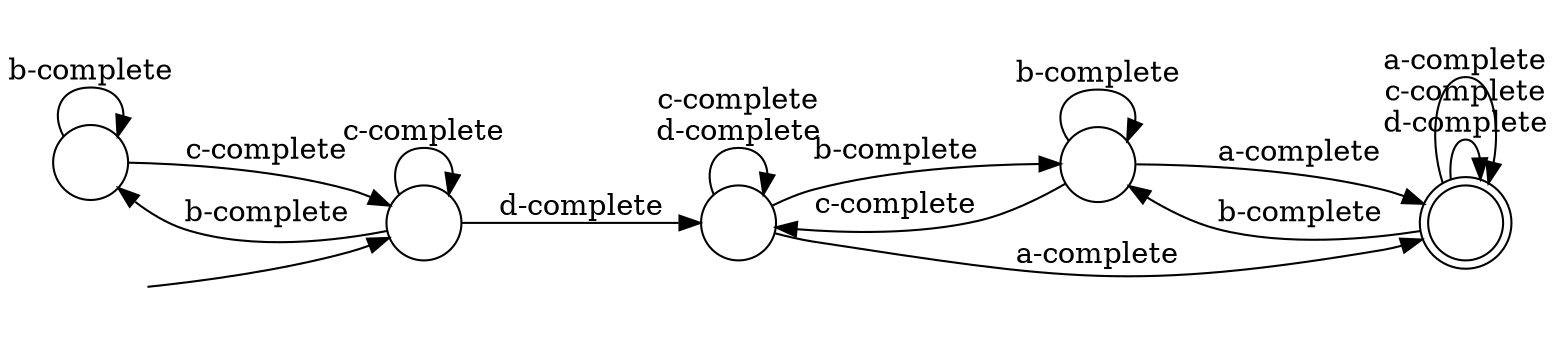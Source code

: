 digraph Automaton {
  rankdir = LR;
  0 [shape=circle,label=""];
  0 -> 0 [label="b-complete"]
  0 -> 2 [label="c-complete"]
  1 [shape=circle,label=""];
  1 -> 4 [label="a-complete"]
  1 -> 1 [label="b-complete"]
  1 -> 3 [label="c-complete"]
  2 [shape=circle,label=""];
  initial [shape=plaintext,label=""];
  initial -> 2
  2 -> 3 [label="d-complete"]
  2 -> 0 [label="b-complete"]
  2 -> 2 [label="c-complete"]
  3 [shape=circle,label=""];
  3 -> 3 [label="c-complete\nd-complete"]
  3 -> 4 [label="a-complete"]
  3 -> 1 [label="b-complete"]
  4 [shape=doublecircle,label=""];
  4 -> 4 [label="c-complete\nd-complete"]
  4 -> 4 [label="a-complete"]
  4 -> 1 [label="b-complete"]
}
